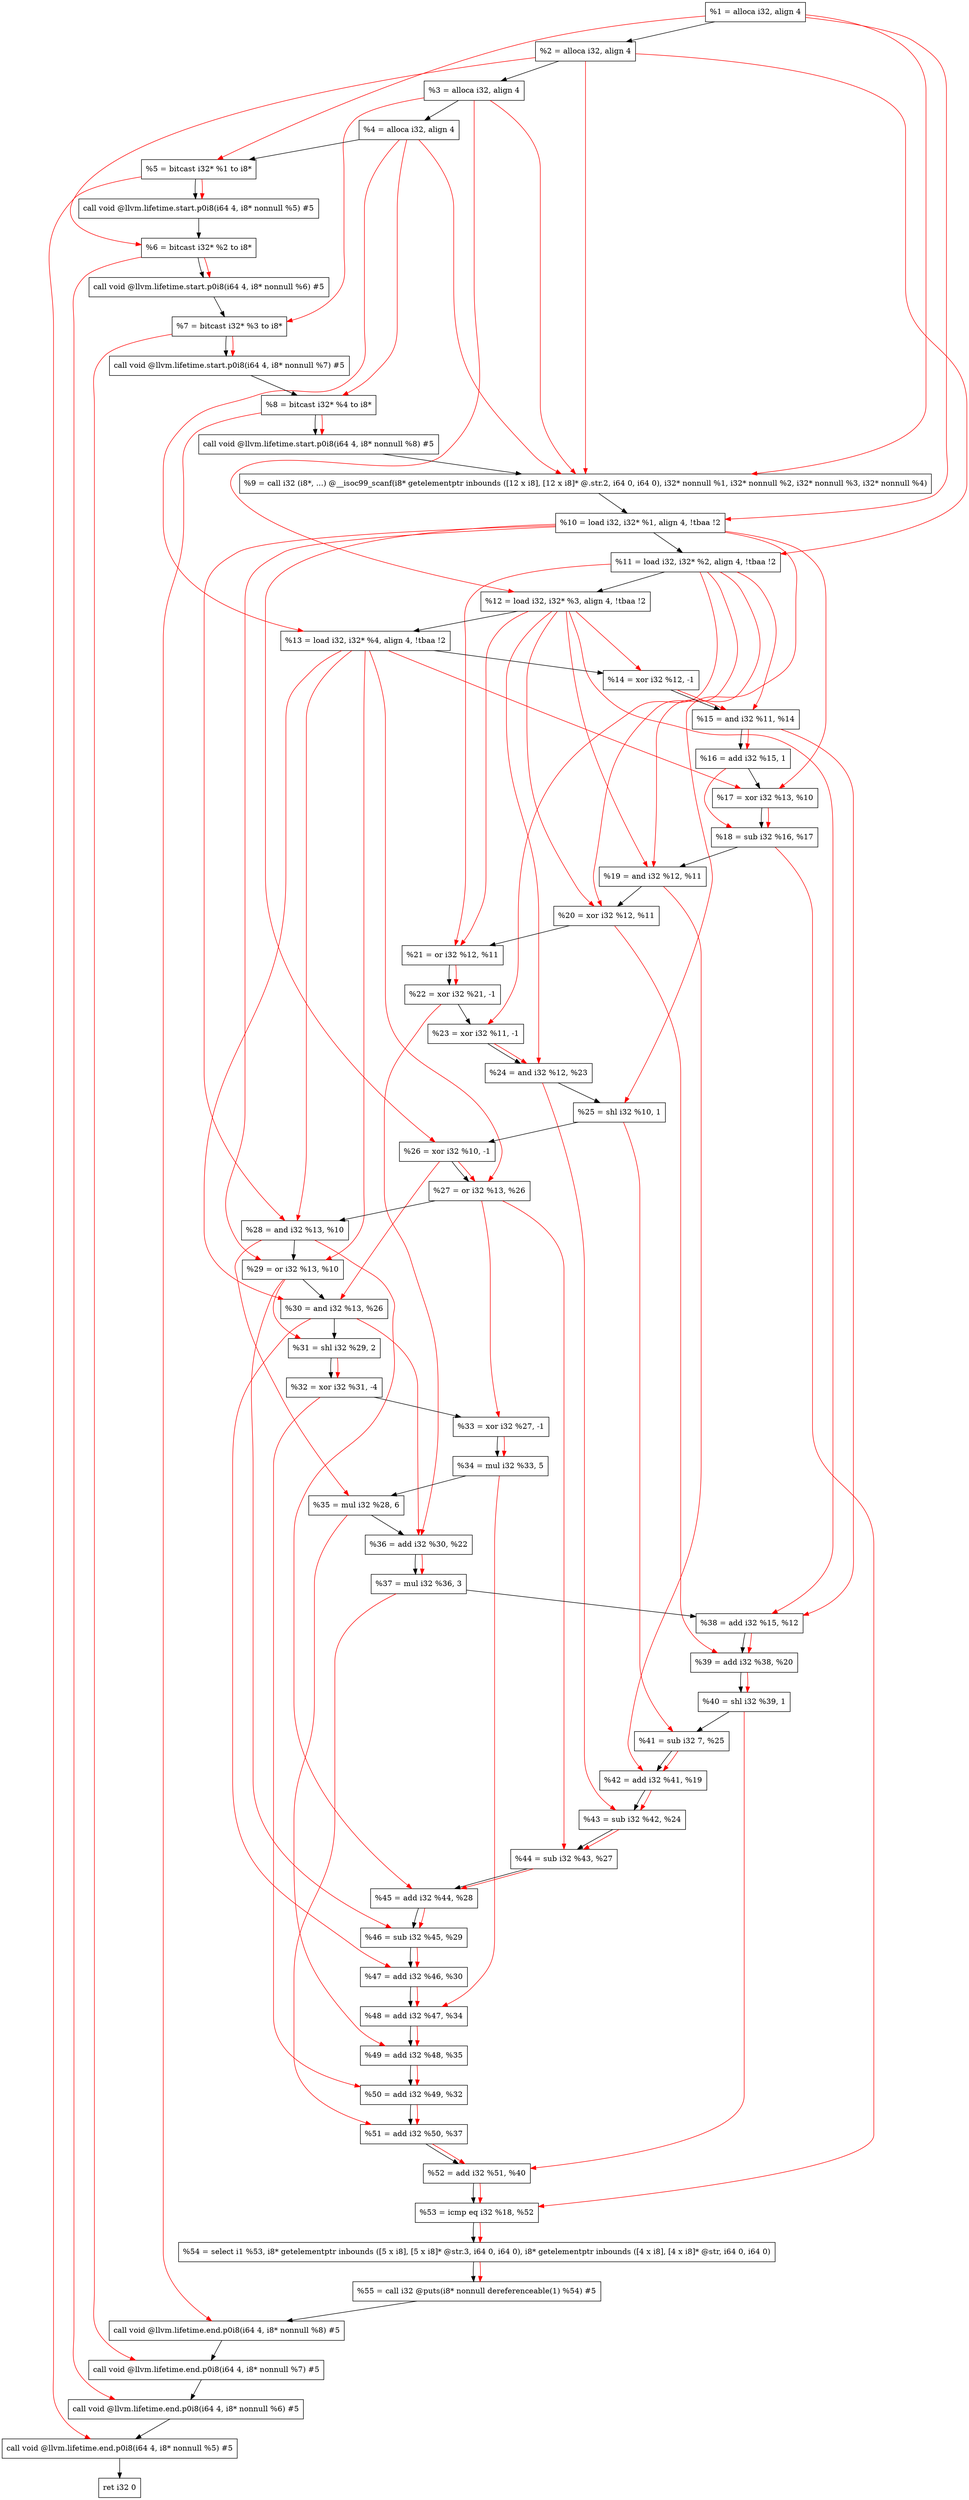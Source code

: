 digraph "DFG for'main' function" {
	Node0x2349d28[shape=record, label="  %1 = alloca i32, align 4"];
	Node0x2349da8[shape=record, label="  %2 = alloca i32, align 4"];
	Node0x2349e38[shape=record, label="  %3 = alloca i32, align 4"];
	Node0x2349e98[shape=record, label="  %4 = alloca i32, align 4"];
	Node0x2349f48[shape=record, label="  %5 = bitcast i32* %1 to i8*"];
	Node0x234a378[shape=record, label="  call void @llvm.lifetime.start.p0i8(i64 4, i8* nonnull %5) #5"];
	Node0x234a458[shape=record, label="  %6 = bitcast i32* %2 to i8*"];
	Node0x234a558[shape=record, label="  call void @llvm.lifetime.start.p0i8(i64 4, i8* nonnull %6) #5"];
	Node0x234a618[shape=record, label="  %7 = bitcast i32* %3 to i8*"];
	Node0x234a6c8[shape=record, label="  call void @llvm.lifetime.start.p0i8(i64 4, i8* nonnull %7) #5"];
	Node0x234a788[shape=record, label="  %8 = bitcast i32* %4 to i8*"];
	Node0x234a838[shape=record, label="  call void @llvm.lifetime.start.p0i8(i64 4, i8* nonnull %8) #5"];
	Node0x2344b70[shape=record, label="  %9 = call i32 (i8*, ...) @__isoc99_scanf(i8* getelementptr inbounds ([12 x i8], [12 x i8]* @.str.2, i64 0, i64 0), i32* nonnull %1, i32* nonnull %2, i32* nonnull %3, i32* nonnull %4)"];
	Node0x234aa38[shape=record, label="  %10 = load i32, i32* %1, align 4, !tbaa !2"];
	Node0x234b9a8[shape=record, label="  %11 = load i32, i32* %2, align 4, !tbaa !2"];
	Node0x234c018[shape=record, label="  %12 = load i32, i32* %3, align 4, !tbaa !2"];
	Node0x234c078[shape=record, label="  %13 = load i32, i32* %4, align 4, !tbaa !2"];
	Node0x234c0f0[shape=record, label="  %14 = xor i32 %12, -1"];
	Node0x234c160[shape=record, label="  %15 = and i32 %11, %14"];
	Node0x234c1d0[shape=record, label="  %16 = add i32 %15, 1"];
	Node0x234c240[shape=record, label="  %17 = xor i32 %13, %10"];
	Node0x234c2b0[shape=record, label="  %18 = sub i32 %16, %17"];
	Node0x234c320[shape=record, label="  %19 = and i32 %12, %11"];
	Node0x234c390[shape=record, label="  %20 = xor i32 %12, %11"];
	Node0x234c400[shape=record, label="  %21 = or i32 %12, %11"];
	Node0x234c470[shape=record, label="  %22 = xor i32 %21, -1"];
	Node0x234c4e0[shape=record, label="  %23 = xor i32 %11, -1"];
	Node0x234c550[shape=record, label="  %24 = and i32 %12, %23"];
	Node0x234c5c0[shape=record, label="  %25 = shl i32 %10, 1"];
	Node0x234c630[shape=record, label="  %26 = xor i32 %10, -1"];
	Node0x234c6a0[shape=record, label="  %27 = or i32 %13, %26"];
	Node0x234c710[shape=record, label="  %28 = and i32 %13, %10"];
	Node0x234c780[shape=record, label="  %29 = or i32 %13, %10"];
	Node0x234c7f0[shape=record, label="  %30 = and i32 %13, %26"];
	Node0x234c860[shape=record, label="  %31 = shl i32 %29, 2"];
	Node0x234c8d0[shape=record, label="  %32 = xor i32 %31, -4"];
	Node0x234c940[shape=record, label="  %33 = xor i32 %27, -1"];
	Node0x234c9b0[shape=record, label="  %34 = mul i32 %33, 5"];
	Node0x234ca20[shape=record, label="  %35 = mul i32 %28, 6"];
	Node0x234ca90[shape=record, label="  %36 = add i32 %30, %22"];
	Node0x234cb00[shape=record, label="  %37 = mul i32 %36, 3"];
	Node0x234cb70[shape=record, label="  %38 = add i32 %15, %12"];
	Node0x234cbe0[shape=record, label="  %39 = add i32 %38, %20"];
	Node0x234cc50[shape=record, label="  %40 = shl i32 %39, 1"];
	Node0x234ccf0[shape=record, label="  %41 = sub i32 7, %25"];
	Node0x234cd60[shape=record, label="  %42 = add i32 %41, %19"];
	Node0x234cdd0[shape=record, label="  %43 = sub i32 %42, %24"];
	Node0x234ce40[shape=record, label="  %44 = sub i32 %43, %27"];
	Node0x234ceb0[shape=record, label="  %45 = add i32 %44, %28"];
	Node0x234cf20[shape=record, label="  %46 = sub i32 %45, %29"];
	Node0x234cf90[shape=record, label="  %47 = add i32 %46, %30"];
	Node0x234d000[shape=record, label="  %48 = add i32 %47, %34"];
	Node0x234d070[shape=record, label="  %49 = add i32 %48, %35"];
	Node0x234d0e0[shape=record, label="  %50 = add i32 %49, %32"];
	Node0x234d150[shape=record, label="  %51 = add i32 %50, %37"];
	Node0x234d1c0[shape=record, label="  %52 = add i32 %51, %40"];
	Node0x234d230[shape=record, label="  %53 = icmp eq i32 %18, %52"];
	Node0x22e98b8[shape=record, label="  %54 = select i1 %53, i8* getelementptr inbounds ([5 x i8], [5 x i8]* @str.3, i64 0, i64 0), i8* getelementptr inbounds ([4 x i8], [4 x i8]* @str, i64 0, i64 0)"];
	Node0x234d2c0[shape=record, label="  %55 = call i32 @puts(i8* nonnull dereferenceable(1) %54) #5"];
	Node0x234d568[shape=record, label="  call void @llvm.lifetime.end.p0i8(i64 4, i8* nonnull %8) #5"];
	Node0x234d6c8[shape=record, label="  call void @llvm.lifetime.end.p0i8(i64 4, i8* nonnull %7) #5"];
	Node0x234d7d8[shape=record, label="  call void @llvm.lifetime.end.p0i8(i64 4, i8* nonnull %6) #5"];
	Node0x234d8e8[shape=record, label="  call void @llvm.lifetime.end.p0i8(i64 4, i8* nonnull %5) #5"];
	Node0x234d9a8[shape=record, label="  ret i32 0"];
	Node0x2349d28 -> Node0x2349da8;
	Node0x2349da8 -> Node0x2349e38;
	Node0x2349e38 -> Node0x2349e98;
	Node0x2349e98 -> Node0x2349f48;
	Node0x2349f48 -> Node0x234a378;
	Node0x234a378 -> Node0x234a458;
	Node0x234a458 -> Node0x234a558;
	Node0x234a558 -> Node0x234a618;
	Node0x234a618 -> Node0x234a6c8;
	Node0x234a6c8 -> Node0x234a788;
	Node0x234a788 -> Node0x234a838;
	Node0x234a838 -> Node0x2344b70;
	Node0x2344b70 -> Node0x234aa38;
	Node0x234aa38 -> Node0x234b9a8;
	Node0x234b9a8 -> Node0x234c018;
	Node0x234c018 -> Node0x234c078;
	Node0x234c078 -> Node0x234c0f0;
	Node0x234c0f0 -> Node0x234c160;
	Node0x234c160 -> Node0x234c1d0;
	Node0x234c1d0 -> Node0x234c240;
	Node0x234c240 -> Node0x234c2b0;
	Node0x234c2b0 -> Node0x234c320;
	Node0x234c320 -> Node0x234c390;
	Node0x234c390 -> Node0x234c400;
	Node0x234c400 -> Node0x234c470;
	Node0x234c470 -> Node0x234c4e0;
	Node0x234c4e0 -> Node0x234c550;
	Node0x234c550 -> Node0x234c5c0;
	Node0x234c5c0 -> Node0x234c630;
	Node0x234c630 -> Node0x234c6a0;
	Node0x234c6a0 -> Node0x234c710;
	Node0x234c710 -> Node0x234c780;
	Node0x234c780 -> Node0x234c7f0;
	Node0x234c7f0 -> Node0x234c860;
	Node0x234c860 -> Node0x234c8d0;
	Node0x234c8d0 -> Node0x234c940;
	Node0x234c940 -> Node0x234c9b0;
	Node0x234c9b0 -> Node0x234ca20;
	Node0x234ca20 -> Node0x234ca90;
	Node0x234ca90 -> Node0x234cb00;
	Node0x234cb00 -> Node0x234cb70;
	Node0x234cb70 -> Node0x234cbe0;
	Node0x234cbe0 -> Node0x234cc50;
	Node0x234cc50 -> Node0x234ccf0;
	Node0x234ccf0 -> Node0x234cd60;
	Node0x234cd60 -> Node0x234cdd0;
	Node0x234cdd0 -> Node0x234ce40;
	Node0x234ce40 -> Node0x234ceb0;
	Node0x234ceb0 -> Node0x234cf20;
	Node0x234cf20 -> Node0x234cf90;
	Node0x234cf90 -> Node0x234d000;
	Node0x234d000 -> Node0x234d070;
	Node0x234d070 -> Node0x234d0e0;
	Node0x234d0e0 -> Node0x234d150;
	Node0x234d150 -> Node0x234d1c0;
	Node0x234d1c0 -> Node0x234d230;
	Node0x234d230 -> Node0x22e98b8;
	Node0x22e98b8 -> Node0x234d2c0;
	Node0x234d2c0 -> Node0x234d568;
	Node0x234d568 -> Node0x234d6c8;
	Node0x234d6c8 -> Node0x234d7d8;
	Node0x234d7d8 -> Node0x234d8e8;
	Node0x234d8e8 -> Node0x234d9a8;
edge [color=red]
	Node0x2349d28 -> Node0x2349f48;
	Node0x2349f48 -> Node0x234a378;
	Node0x2349da8 -> Node0x234a458;
	Node0x234a458 -> Node0x234a558;
	Node0x2349e38 -> Node0x234a618;
	Node0x234a618 -> Node0x234a6c8;
	Node0x2349e98 -> Node0x234a788;
	Node0x234a788 -> Node0x234a838;
	Node0x2349d28 -> Node0x2344b70;
	Node0x2349da8 -> Node0x2344b70;
	Node0x2349e38 -> Node0x2344b70;
	Node0x2349e98 -> Node0x2344b70;
	Node0x2349d28 -> Node0x234aa38;
	Node0x2349da8 -> Node0x234b9a8;
	Node0x2349e38 -> Node0x234c018;
	Node0x2349e98 -> Node0x234c078;
	Node0x234c018 -> Node0x234c0f0;
	Node0x234b9a8 -> Node0x234c160;
	Node0x234c0f0 -> Node0x234c160;
	Node0x234c160 -> Node0x234c1d0;
	Node0x234c078 -> Node0x234c240;
	Node0x234aa38 -> Node0x234c240;
	Node0x234c1d0 -> Node0x234c2b0;
	Node0x234c240 -> Node0x234c2b0;
	Node0x234c018 -> Node0x234c320;
	Node0x234b9a8 -> Node0x234c320;
	Node0x234c018 -> Node0x234c390;
	Node0x234b9a8 -> Node0x234c390;
	Node0x234c018 -> Node0x234c400;
	Node0x234b9a8 -> Node0x234c400;
	Node0x234c400 -> Node0x234c470;
	Node0x234b9a8 -> Node0x234c4e0;
	Node0x234c018 -> Node0x234c550;
	Node0x234c4e0 -> Node0x234c550;
	Node0x234aa38 -> Node0x234c5c0;
	Node0x234aa38 -> Node0x234c630;
	Node0x234c078 -> Node0x234c6a0;
	Node0x234c630 -> Node0x234c6a0;
	Node0x234c078 -> Node0x234c710;
	Node0x234aa38 -> Node0x234c710;
	Node0x234c078 -> Node0x234c780;
	Node0x234aa38 -> Node0x234c780;
	Node0x234c078 -> Node0x234c7f0;
	Node0x234c630 -> Node0x234c7f0;
	Node0x234c780 -> Node0x234c860;
	Node0x234c860 -> Node0x234c8d0;
	Node0x234c6a0 -> Node0x234c940;
	Node0x234c940 -> Node0x234c9b0;
	Node0x234c710 -> Node0x234ca20;
	Node0x234c7f0 -> Node0x234ca90;
	Node0x234c470 -> Node0x234ca90;
	Node0x234ca90 -> Node0x234cb00;
	Node0x234c160 -> Node0x234cb70;
	Node0x234c018 -> Node0x234cb70;
	Node0x234cb70 -> Node0x234cbe0;
	Node0x234c390 -> Node0x234cbe0;
	Node0x234cbe0 -> Node0x234cc50;
	Node0x234c5c0 -> Node0x234ccf0;
	Node0x234ccf0 -> Node0x234cd60;
	Node0x234c320 -> Node0x234cd60;
	Node0x234cd60 -> Node0x234cdd0;
	Node0x234c550 -> Node0x234cdd0;
	Node0x234cdd0 -> Node0x234ce40;
	Node0x234c6a0 -> Node0x234ce40;
	Node0x234ce40 -> Node0x234ceb0;
	Node0x234c710 -> Node0x234ceb0;
	Node0x234ceb0 -> Node0x234cf20;
	Node0x234c780 -> Node0x234cf20;
	Node0x234cf20 -> Node0x234cf90;
	Node0x234c7f0 -> Node0x234cf90;
	Node0x234cf90 -> Node0x234d000;
	Node0x234c9b0 -> Node0x234d000;
	Node0x234d000 -> Node0x234d070;
	Node0x234ca20 -> Node0x234d070;
	Node0x234d070 -> Node0x234d0e0;
	Node0x234c8d0 -> Node0x234d0e0;
	Node0x234d0e0 -> Node0x234d150;
	Node0x234cb00 -> Node0x234d150;
	Node0x234d150 -> Node0x234d1c0;
	Node0x234cc50 -> Node0x234d1c0;
	Node0x234c2b0 -> Node0x234d230;
	Node0x234d1c0 -> Node0x234d230;
	Node0x234d230 -> Node0x22e98b8;
	Node0x22e98b8 -> Node0x234d2c0;
	Node0x234a788 -> Node0x234d568;
	Node0x234a618 -> Node0x234d6c8;
	Node0x234a458 -> Node0x234d7d8;
	Node0x2349f48 -> Node0x234d8e8;
}
